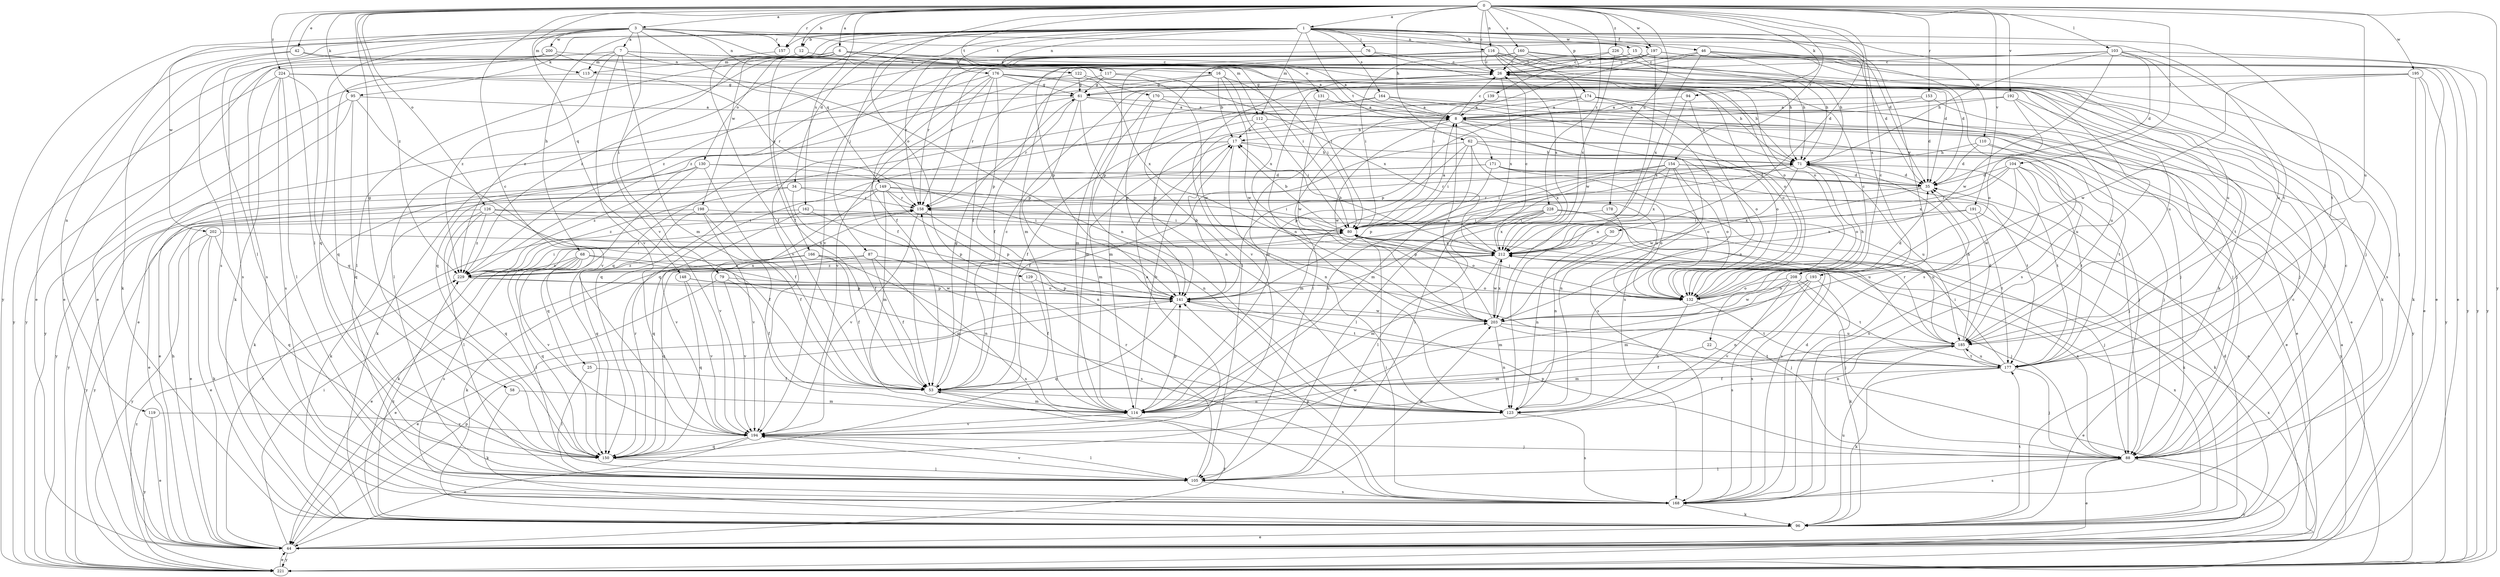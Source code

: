 strict digraph  {
0;
1;
3;
6;
7;
8;
12;
15;
16;
17;
22;
25;
26;
30;
34;
35;
42;
44;
46;
53;
58;
61;
62;
68;
71;
76;
79;
80;
87;
88;
94;
95;
96;
103;
104;
105;
110;
112;
113;
114;
116;
117;
119;
122;
123;
126;
129;
130;
131;
132;
139;
141;
148;
149;
150;
153;
154;
157;
158;
160;
162;
164;
166;
168;
170;
171;
174;
176;
177;
178;
185;
191;
192;
193;
194;
195;
197;
198;
200;
202;
203;
208;
212;
221;
224;
226;
228;
229;
0 -> 1  [label=a];
0 -> 3  [label=a];
0 -> 6  [label=a];
0 -> 12  [label=b];
0 -> 22  [label=c];
0 -> 25  [label=c];
0 -> 26  [label=c];
0 -> 30  [label=d];
0 -> 42  [label=e];
0 -> 58  [label=g];
0 -> 62  [label=h];
0 -> 94  [label=k];
0 -> 95  [label=k];
0 -> 103  [label=l];
0 -> 104  [label=l];
0 -> 105  [label=l];
0 -> 116  [label=n];
0 -> 126  [label=o];
0 -> 129  [label=o];
0 -> 139  [label=p];
0 -> 148  [label=q];
0 -> 153  [label=r];
0 -> 154  [label=r];
0 -> 157  [label=r];
0 -> 160  [label=s];
0 -> 162  [label=s];
0 -> 170  [label=t];
0 -> 178  [label=u];
0 -> 185  [label=u];
0 -> 191  [label=v];
0 -> 192  [label=v];
0 -> 195  [label=w];
0 -> 197  [label=w];
0 -> 221  [label=y];
0 -> 224  [label=z];
0 -> 226  [label=z];
0 -> 228  [label=z];
0 -> 229  [label=z];
1 -> 12  [label=b];
1 -> 15  [label=b];
1 -> 34  [label=d];
1 -> 46  [label=f];
1 -> 68  [label=h];
1 -> 76  [label=i];
1 -> 87  [label=j];
1 -> 95  [label=k];
1 -> 110  [label=m];
1 -> 112  [label=m];
1 -> 116  [label=n];
1 -> 117  [label=n];
1 -> 119  [label=n];
1 -> 157  [label=r];
1 -> 164  [label=s];
1 -> 166  [label=s];
1 -> 171  [label=t];
1 -> 174  [label=t];
1 -> 176  [label=t];
1 -> 177  [label=t];
1 -> 193  [label=v];
1 -> 194  [label=v];
1 -> 197  [label=w];
1 -> 198  [label=w];
1 -> 208  [label=x];
3 -> 7  [label=a];
3 -> 35  [label=d];
3 -> 79  [label=i];
3 -> 105  [label=l];
3 -> 112  [label=m];
3 -> 113  [label=m];
3 -> 122  [label=n];
3 -> 149  [label=q];
3 -> 150  [label=q];
3 -> 157  [label=r];
3 -> 168  [label=s];
3 -> 177  [label=t];
3 -> 200  [label=w];
3 -> 202  [label=w];
3 -> 221  [label=y];
6 -> 8  [label=a];
6 -> 16  [label=b];
6 -> 53  [label=f];
6 -> 80  [label=i];
6 -> 105  [label=l];
6 -> 113  [label=m];
6 -> 130  [label=o];
6 -> 131  [label=o];
6 -> 229  [label=z];
7 -> 8  [label=a];
7 -> 44  [label=e];
7 -> 71  [label=h];
7 -> 80  [label=i];
7 -> 113  [label=m];
7 -> 114  [label=m];
7 -> 122  [label=n];
7 -> 168  [label=s];
7 -> 194  [label=v];
7 -> 229  [label=z];
8 -> 17  [label=b];
8 -> 26  [label=c];
8 -> 44  [label=e];
8 -> 132  [label=o];
8 -> 168  [label=s];
8 -> 185  [label=u];
8 -> 203  [label=w];
12 -> 26  [label=c];
12 -> 44  [label=e];
15 -> 26  [label=c];
15 -> 44  [label=e];
15 -> 53  [label=f];
15 -> 71  [label=h];
15 -> 96  [label=k];
15 -> 158  [label=r];
16 -> 17  [label=b];
16 -> 61  [label=g];
16 -> 80  [label=i];
16 -> 105  [label=l];
16 -> 203  [label=w];
16 -> 212  [label=x];
17 -> 71  [label=h];
17 -> 88  [label=j];
17 -> 96  [label=k];
17 -> 114  [label=m];
17 -> 123  [label=n];
17 -> 221  [label=y];
22 -> 114  [label=m];
22 -> 177  [label=t];
25 -> 53  [label=f];
25 -> 105  [label=l];
26 -> 61  [label=g];
26 -> 96  [label=k];
26 -> 194  [label=v];
26 -> 212  [label=x];
30 -> 123  [label=n];
30 -> 212  [label=x];
34 -> 44  [label=e];
34 -> 53  [label=f];
34 -> 132  [label=o];
34 -> 158  [label=r];
34 -> 229  [label=z];
35 -> 158  [label=r];
35 -> 212  [label=x];
42 -> 26  [label=c];
42 -> 44  [label=e];
42 -> 96  [label=k];
42 -> 132  [label=o];
44 -> 53  [label=f];
44 -> 71  [label=h];
44 -> 80  [label=i];
44 -> 141  [label=p];
44 -> 158  [label=r];
44 -> 221  [label=y];
46 -> 26  [label=c];
46 -> 35  [label=d];
46 -> 71  [label=h];
46 -> 123  [label=n];
46 -> 212  [label=x];
46 -> 221  [label=y];
53 -> 26  [label=c];
53 -> 61  [label=g];
53 -> 114  [label=m];
53 -> 123  [label=n];
58 -> 96  [label=k];
58 -> 114  [label=m];
61 -> 8  [label=a];
61 -> 88  [label=j];
61 -> 123  [label=n];
61 -> 141  [label=p];
61 -> 158  [label=r];
61 -> 194  [label=v];
62 -> 44  [label=e];
62 -> 53  [label=f];
62 -> 71  [label=h];
62 -> 80  [label=i];
62 -> 88  [label=j];
62 -> 114  [label=m];
62 -> 141  [label=p];
62 -> 212  [label=x];
68 -> 105  [label=l];
68 -> 123  [label=n];
68 -> 150  [label=q];
68 -> 168  [label=s];
68 -> 194  [label=v];
68 -> 203  [label=w];
68 -> 229  [label=z];
71 -> 35  [label=d];
71 -> 105  [label=l];
71 -> 132  [label=o];
71 -> 158  [label=r];
71 -> 177  [label=t];
71 -> 185  [label=u];
71 -> 203  [label=w];
76 -> 26  [label=c];
76 -> 132  [label=o];
76 -> 194  [label=v];
79 -> 44  [label=e];
79 -> 53  [label=f];
79 -> 132  [label=o];
79 -> 194  [label=v];
80 -> 8  [label=a];
80 -> 17  [label=b];
80 -> 88  [label=j];
80 -> 96  [label=k];
80 -> 132  [label=o];
80 -> 212  [label=x];
87 -> 53  [label=f];
87 -> 96  [label=k];
87 -> 114  [label=m];
87 -> 168  [label=s];
87 -> 229  [label=z];
88 -> 26  [label=c];
88 -> 44  [label=e];
88 -> 105  [label=l];
88 -> 141  [label=p];
88 -> 168  [label=s];
88 -> 212  [label=x];
88 -> 221  [label=y];
94 -> 8  [label=a];
94 -> 123  [label=n];
94 -> 212  [label=x];
95 -> 8  [label=a];
95 -> 44  [label=e];
95 -> 150  [label=q];
95 -> 194  [label=v];
95 -> 221  [label=y];
96 -> 26  [label=c];
96 -> 35  [label=d];
96 -> 44  [label=e];
96 -> 177  [label=t];
96 -> 185  [label=u];
96 -> 212  [label=x];
96 -> 229  [label=z];
103 -> 26  [label=c];
103 -> 35  [label=d];
103 -> 71  [label=h];
103 -> 168  [label=s];
103 -> 185  [label=u];
103 -> 203  [label=w];
103 -> 221  [label=y];
103 -> 229  [label=z];
104 -> 35  [label=d];
104 -> 80  [label=i];
104 -> 88  [label=j];
104 -> 168  [label=s];
104 -> 177  [label=t];
104 -> 203  [label=w];
104 -> 212  [label=x];
105 -> 158  [label=r];
105 -> 168  [label=s];
105 -> 194  [label=v];
105 -> 203  [label=w];
110 -> 35  [label=d];
110 -> 71  [label=h];
110 -> 177  [label=t];
110 -> 221  [label=y];
112 -> 17  [label=b];
112 -> 53  [label=f];
112 -> 80  [label=i];
112 -> 132  [label=o];
113 -> 158  [label=r];
113 -> 221  [label=y];
114 -> 17  [label=b];
114 -> 71  [label=h];
114 -> 141  [label=p];
114 -> 194  [label=v];
116 -> 26  [label=c];
116 -> 35  [label=d];
116 -> 88  [label=j];
116 -> 105  [label=l];
116 -> 141  [label=p];
116 -> 158  [label=r];
116 -> 185  [label=u];
116 -> 203  [label=w];
116 -> 212  [label=x];
116 -> 229  [label=z];
117 -> 53  [label=f];
117 -> 61  [label=g];
117 -> 203  [label=w];
117 -> 212  [label=x];
119 -> 44  [label=e];
119 -> 194  [label=v];
119 -> 221  [label=y];
122 -> 61  [label=g];
122 -> 88  [label=j];
122 -> 150  [label=q];
122 -> 212  [label=x];
123 -> 168  [label=s];
126 -> 53  [label=f];
126 -> 80  [label=i];
126 -> 105  [label=l];
126 -> 150  [label=q];
126 -> 185  [label=u];
126 -> 221  [label=y];
126 -> 229  [label=z];
129 -> 53  [label=f];
129 -> 141  [label=p];
130 -> 35  [label=d];
130 -> 53  [label=f];
130 -> 96  [label=k];
130 -> 123  [label=n];
130 -> 150  [label=q];
130 -> 229  [label=z];
131 -> 8  [label=a];
131 -> 203  [label=w];
132 -> 26  [label=c];
132 -> 35  [label=d];
132 -> 71  [label=h];
132 -> 80  [label=i];
132 -> 123  [label=n];
132 -> 177  [label=t];
139 -> 8  [label=a];
139 -> 88  [label=j];
139 -> 150  [label=q];
141 -> 17  [label=b];
141 -> 44  [label=e];
141 -> 150  [label=q];
141 -> 177  [label=t];
141 -> 203  [label=w];
148 -> 88  [label=j];
148 -> 141  [label=p];
148 -> 150  [label=q];
148 -> 194  [label=v];
149 -> 80  [label=i];
149 -> 96  [label=k];
149 -> 114  [label=m];
149 -> 123  [label=n];
149 -> 132  [label=o];
149 -> 158  [label=r];
149 -> 194  [label=v];
150 -> 105  [label=l];
150 -> 158  [label=r];
150 -> 203  [label=w];
153 -> 8  [label=a];
153 -> 35  [label=d];
153 -> 44  [label=e];
153 -> 141  [label=p];
154 -> 35  [label=d];
154 -> 44  [label=e];
154 -> 80  [label=i];
154 -> 105  [label=l];
154 -> 123  [label=n];
154 -> 132  [label=o];
154 -> 141  [label=p];
154 -> 212  [label=x];
157 -> 53  [label=f];
158 -> 80  [label=i];
158 -> 141  [label=p];
158 -> 194  [label=v];
160 -> 26  [label=c];
160 -> 35  [label=d];
160 -> 53  [label=f];
160 -> 80  [label=i];
160 -> 88  [label=j];
160 -> 168  [label=s];
160 -> 229  [label=z];
162 -> 44  [label=e];
162 -> 80  [label=i];
162 -> 141  [label=p];
162 -> 194  [label=v];
164 -> 8  [label=a];
164 -> 88  [label=j];
164 -> 114  [label=m];
164 -> 132  [label=o];
164 -> 150  [label=q];
166 -> 44  [label=e];
166 -> 53  [label=f];
166 -> 88  [label=j];
166 -> 168  [label=s];
166 -> 229  [label=z];
168 -> 35  [label=d];
168 -> 80  [label=i];
168 -> 96  [label=k];
168 -> 141  [label=p];
168 -> 212  [label=x];
170 -> 8  [label=a];
170 -> 114  [label=m];
170 -> 141  [label=p];
170 -> 221  [label=y];
171 -> 35  [label=d];
171 -> 44  [label=e];
171 -> 114  [label=m];
171 -> 132  [label=o];
171 -> 177  [label=t];
171 -> 221  [label=y];
174 -> 8  [label=a];
174 -> 71  [label=h];
174 -> 88  [label=j];
174 -> 105  [label=l];
174 -> 141  [label=p];
174 -> 168  [label=s];
176 -> 53  [label=f];
176 -> 61  [label=g];
176 -> 71  [label=h];
176 -> 132  [label=o];
176 -> 141  [label=p];
176 -> 150  [label=q];
176 -> 158  [label=r];
176 -> 185  [label=u];
176 -> 194  [label=v];
177 -> 53  [label=f];
177 -> 80  [label=i];
177 -> 88  [label=j];
177 -> 96  [label=k];
177 -> 185  [label=u];
178 -> 80  [label=i];
178 -> 123  [label=n];
185 -> 35  [label=d];
185 -> 53  [label=f];
185 -> 71  [label=h];
185 -> 114  [label=m];
185 -> 123  [label=n];
185 -> 158  [label=r];
185 -> 177  [label=t];
191 -> 80  [label=i];
191 -> 96  [label=k];
191 -> 177  [label=t];
191 -> 212  [label=x];
192 -> 8  [label=a];
192 -> 114  [label=m];
192 -> 132  [label=o];
192 -> 177  [label=t];
192 -> 185  [label=u];
193 -> 96  [label=k];
193 -> 114  [label=m];
193 -> 123  [label=n];
193 -> 132  [label=o];
193 -> 168  [label=s];
194 -> 8  [label=a];
194 -> 44  [label=e];
194 -> 88  [label=j];
194 -> 105  [label=l];
194 -> 150  [label=q];
195 -> 44  [label=e];
195 -> 61  [label=g];
195 -> 96  [label=k];
195 -> 114  [label=m];
195 -> 203  [label=w];
195 -> 221  [label=y];
197 -> 26  [label=c];
197 -> 44  [label=e];
197 -> 80  [label=i];
197 -> 114  [label=m];
197 -> 123  [label=n];
197 -> 141  [label=p];
197 -> 168  [label=s];
197 -> 221  [label=y];
198 -> 53  [label=f];
198 -> 80  [label=i];
198 -> 150  [label=q];
198 -> 194  [label=v];
198 -> 221  [label=y];
200 -> 26  [label=c];
200 -> 123  [label=n];
200 -> 150  [label=q];
200 -> 168  [label=s];
202 -> 44  [label=e];
202 -> 96  [label=k];
202 -> 150  [label=q];
202 -> 212  [label=x];
202 -> 221  [label=y];
203 -> 8  [label=a];
203 -> 44  [label=e];
203 -> 123  [label=n];
203 -> 185  [label=u];
203 -> 212  [label=x];
208 -> 88  [label=j];
208 -> 114  [label=m];
208 -> 132  [label=o];
208 -> 177  [label=t];
208 -> 194  [label=v];
208 -> 203  [label=w];
212 -> 17  [label=b];
212 -> 26  [label=c];
212 -> 114  [label=m];
212 -> 150  [label=q];
212 -> 203  [label=w];
212 -> 229  [label=z];
221 -> 8  [label=a];
221 -> 44  [label=e];
221 -> 212  [label=x];
221 -> 229  [label=z];
224 -> 61  [label=g];
224 -> 71  [label=h];
224 -> 96  [label=k];
224 -> 105  [label=l];
224 -> 150  [label=q];
224 -> 168  [label=s];
224 -> 221  [label=y];
226 -> 26  [label=c];
226 -> 71  [label=h];
226 -> 158  [label=r];
226 -> 212  [label=x];
228 -> 80  [label=i];
228 -> 96  [label=k];
228 -> 105  [label=l];
228 -> 141  [label=p];
228 -> 150  [label=q];
228 -> 168  [label=s];
228 -> 185  [label=u];
228 -> 212  [label=x];
229 -> 80  [label=i];
229 -> 132  [label=o];
229 -> 141  [label=p];
229 -> 158  [label=r];
229 -> 212  [label=x];
}
